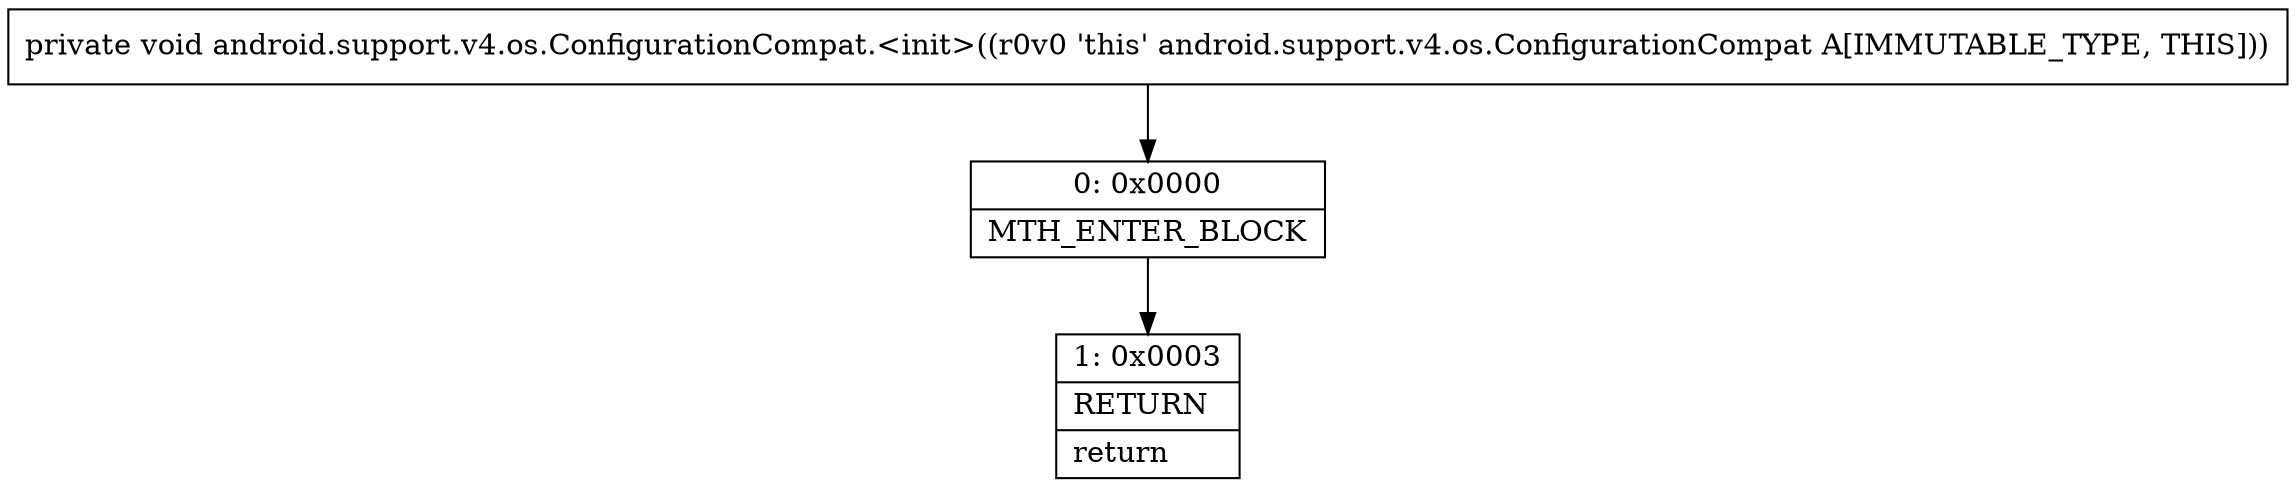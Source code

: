 digraph "CFG forandroid.support.v4.os.ConfigurationCompat.\<init\>()V" {
Node_0 [shape=record,label="{0\:\ 0x0000|MTH_ENTER_BLOCK\l}"];
Node_1 [shape=record,label="{1\:\ 0x0003|RETURN\l|return\l}"];
MethodNode[shape=record,label="{private void android.support.v4.os.ConfigurationCompat.\<init\>((r0v0 'this' android.support.v4.os.ConfigurationCompat A[IMMUTABLE_TYPE, THIS])) }"];
MethodNode -> Node_0;
Node_0 -> Node_1;
}

